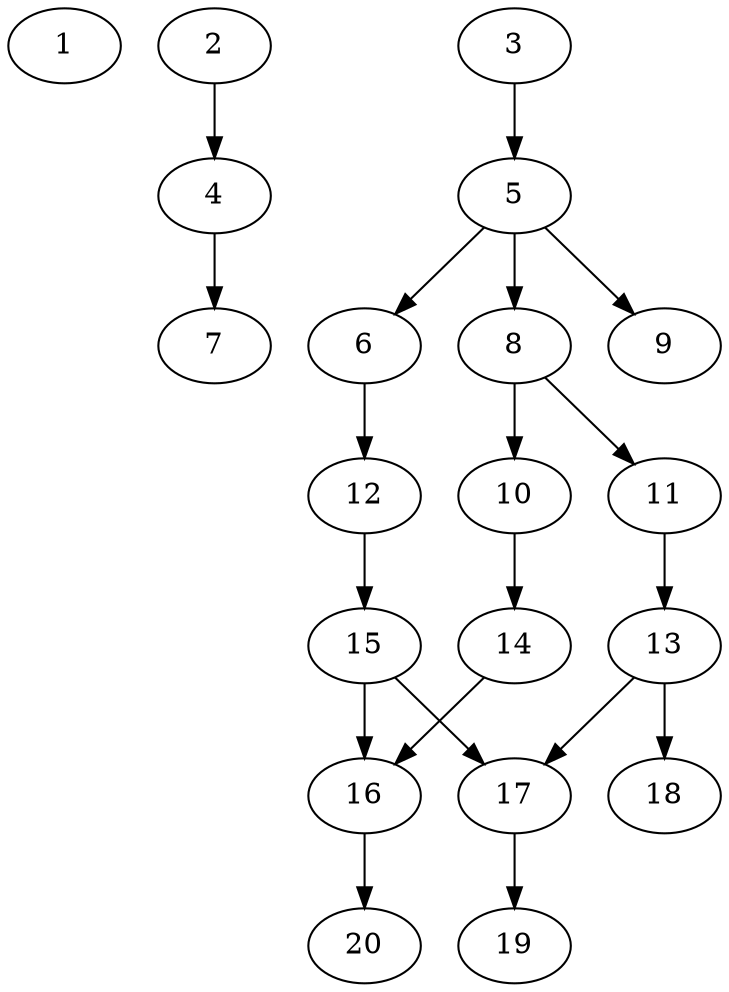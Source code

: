// DAG automatically generated by daggen at Sat Jul 27 15:37:47 2019
// ./daggen --dot -n 20 --ccr 0.5 --fat 0.5 --regular 0.5 --density 0.4 --mindata 5242880 --maxdata 52428800 
digraph G {
  1 [size="72349696", alpha="0.10", expect_size="36174848"] 
  2 [size="16513024", alpha="0.18", expect_size="8256512"] 
  2 -> 4 [size ="8256512"]
  3 [size="95158272", alpha="0.08", expect_size="47579136"] 
  3 -> 5 [size ="47579136"]
  4 [size="92157952", alpha="0.09", expect_size="46078976"] 
  4 -> 7 [size ="46078976"]
  5 [size="80818176", alpha="0.02", expect_size="40409088"] 
  5 -> 6 [size ="40409088"]
  5 -> 8 [size ="40409088"]
  5 -> 9 [size ="40409088"]
  6 [size="35497984", alpha="0.17", expect_size="17748992"] 
  6 -> 12 [size ="17748992"]
  7 [size="11081728", alpha="0.15", expect_size="5540864"] 
  8 [size="20166656", alpha="0.06", expect_size="10083328"] 
  8 -> 10 [size ="10083328"]
  8 -> 11 [size ="10083328"]
  9 [size="55623680", alpha="0.18", expect_size="27811840"] 
  10 [size="80263168", alpha="0.04", expect_size="40131584"] 
  10 -> 14 [size ="40131584"]
  11 [size="37814272", alpha="0.19", expect_size="18907136"] 
  11 -> 13 [size ="18907136"]
  12 [size="87326720", alpha="0.16", expect_size="43663360"] 
  12 -> 15 [size ="43663360"]
  13 [size="76863488", alpha="0.10", expect_size="38431744"] 
  13 -> 17 [size ="38431744"]
  13 -> 18 [size ="38431744"]
  14 [size="22034432", alpha="0.17", expect_size="11017216"] 
  14 -> 16 [size ="11017216"]
  15 [size="63371264", alpha="0.12", expect_size="31685632"] 
  15 -> 16 [size ="31685632"]
  15 -> 17 [size ="31685632"]
  16 [size="72392704", alpha="0.01", expect_size="36196352"] 
  16 -> 20 [size ="36196352"]
  17 [size="57868288", alpha="0.02", expect_size="28934144"] 
  17 -> 19 [size ="28934144"]
  18 [size="32786432", alpha="0.01", expect_size="16393216"] 
  19 [size="62869504", alpha="0.00", expect_size="31434752"] 
  20 [size="51277824", alpha="0.06", expect_size="25638912"] 
}
